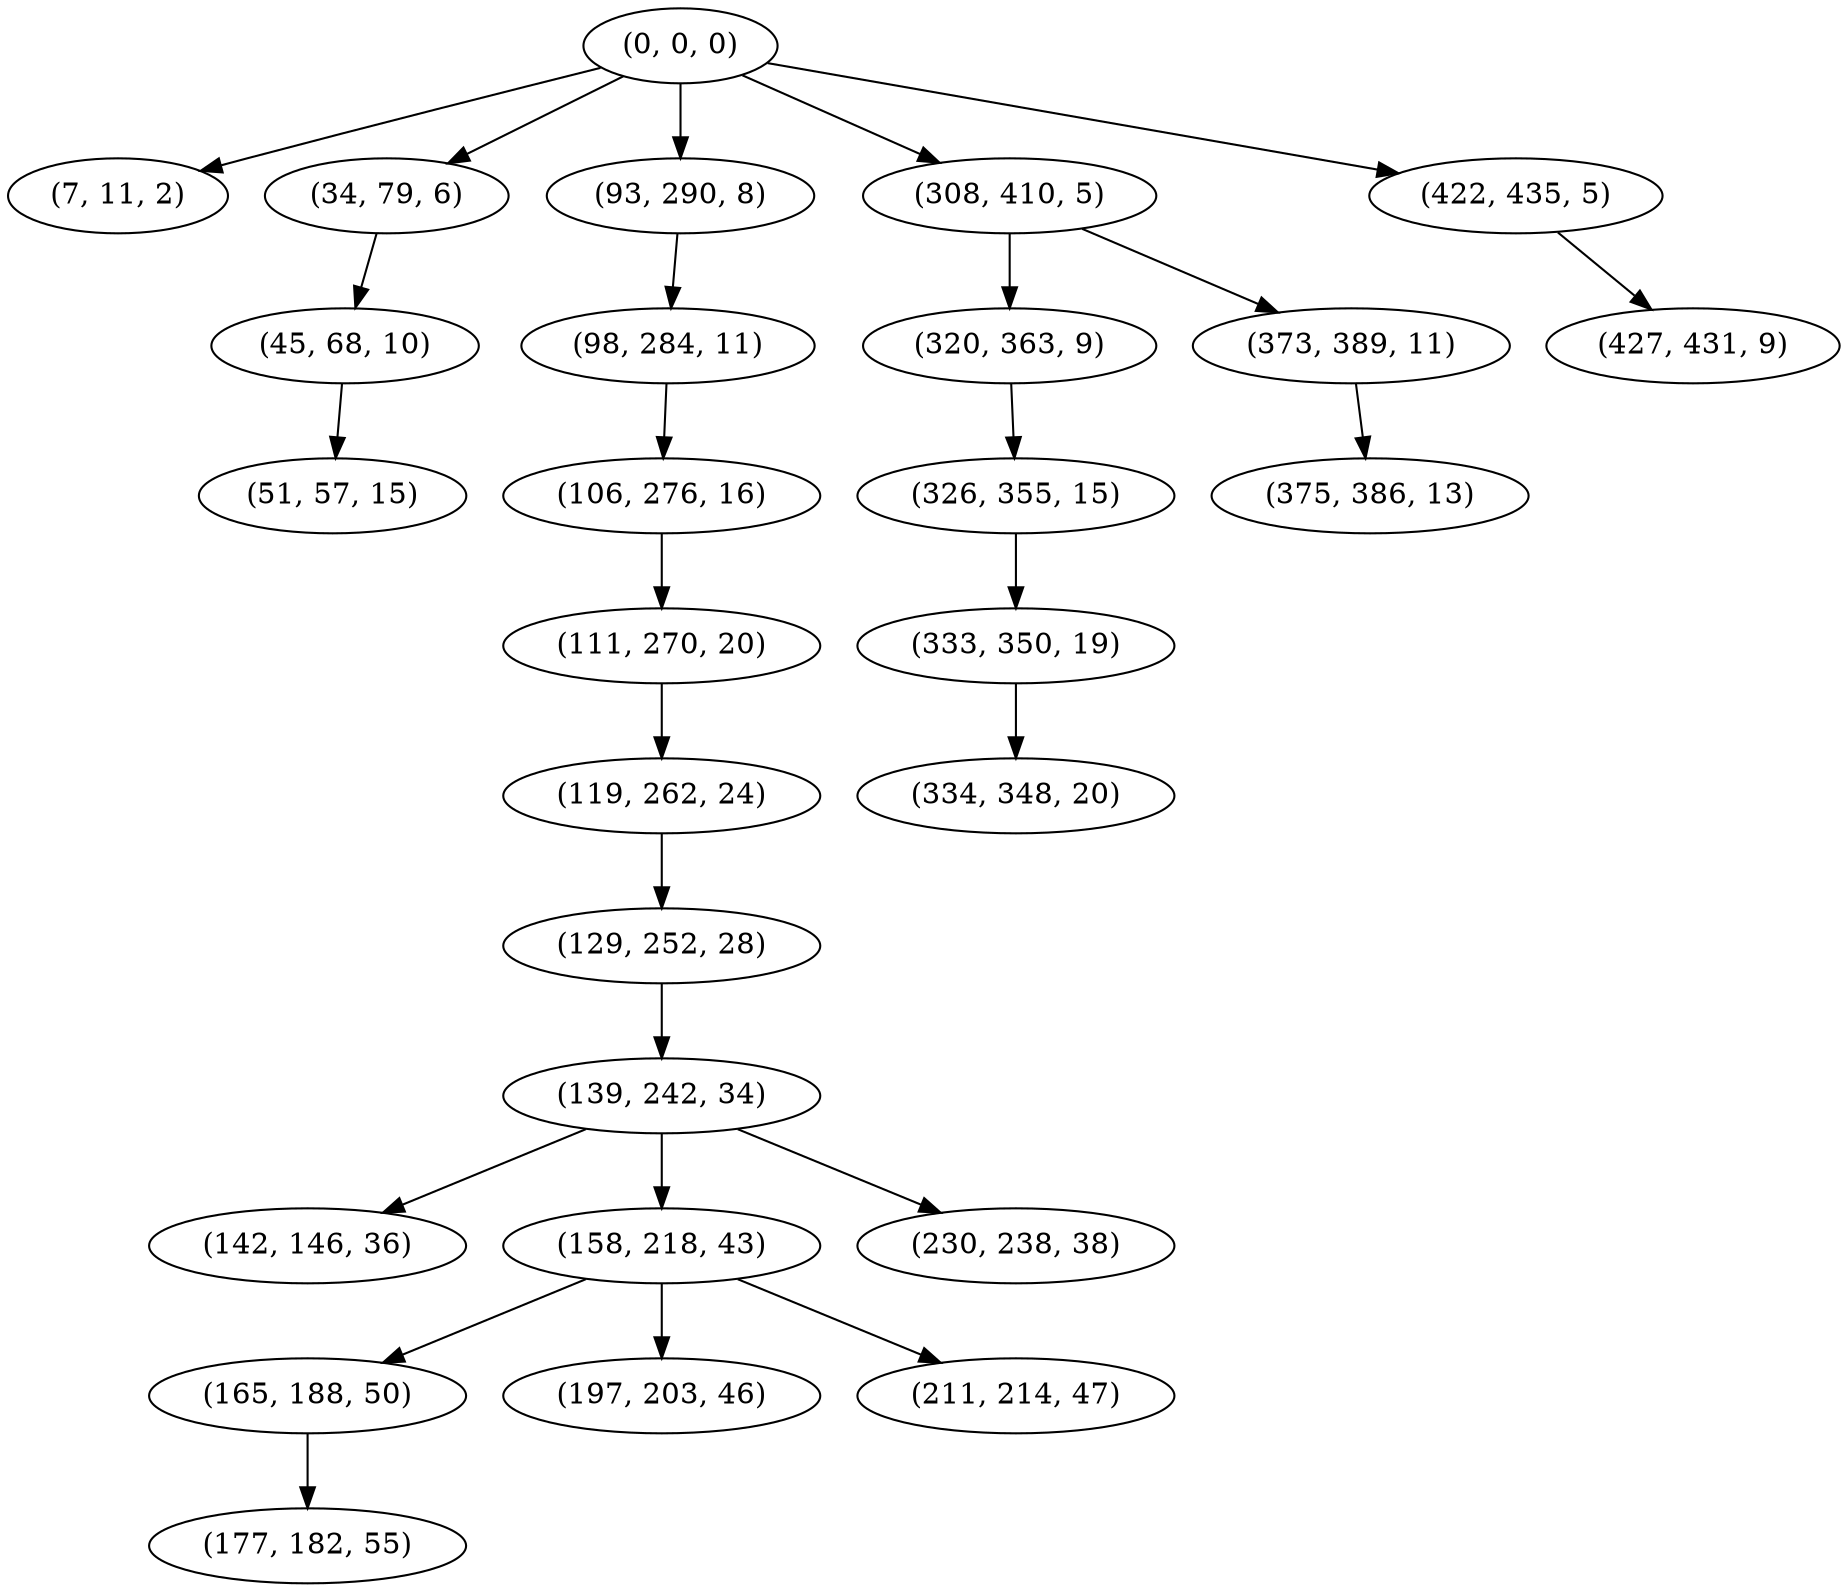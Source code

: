 digraph tree {
    "(0, 0, 0)";
    "(7, 11, 2)";
    "(34, 79, 6)";
    "(45, 68, 10)";
    "(51, 57, 15)";
    "(93, 290, 8)";
    "(98, 284, 11)";
    "(106, 276, 16)";
    "(111, 270, 20)";
    "(119, 262, 24)";
    "(129, 252, 28)";
    "(139, 242, 34)";
    "(142, 146, 36)";
    "(158, 218, 43)";
    "(165, 188, 50)";
    "(177, 182, 55)";
    "(197, 203, 46)";
    "(211, 214, 47)";
    "(230, 238, 38)";
    "(308, 410, 5)";
    "(320, 363, 9)";
    "(326, 355, 15)";
    "(333, 350, 19)";
    "(334, 348, 20)";
    "(373, 389, 11)";
    "(375, 386, 13)";
    "(422, 435, 5)";
    "(427, 431, 9)";
    "(0, 0, 0)" -> "(7, 11, 2)";
    "(0, 0, 0)" -> "(34, 79, 6)";
    "(0, 0, 0)" -> "(93, 290, 8)";
    "(0, 0, 0)" -> "(308, 410, 5)";
    "(0, 0, 0)" -> "(422, 435, 5)";
    "(34, 79, 6)" -> "(45, 68, 10)";
    "(45, 68, 10)" -> "(51, 57, 15)";
    "(93, 290, 8)" -> "(98, 284, 11)";
    "(98, 284, 11)" -> "(106, 276, 16)";
    "(106, 276, 16)" -> "(111, 270, 20)";
    "(111, 270, 20)" -> "(119, 262, 24)";
    "(119, 262, 24)" -> "(129, 252, 28)";
    "(129, 252, 28)" -> "(139, 242, 34)";
    "(139, 242, 34)" -> "(142, 146, 36)";
    "(139, 242, 34)" -> "(158, 218, 43)";
    "(139, 242, 34)" -> "(230, 238, 38)";
    "(158, 218, 43)" -> "(165, 188, 50)";
    "(158, 218, 43)" -> "(197, 203, 46)";
    "(158, 218, 43)" -> "(211, 214, 47)";
    "(165, 188, 50)" -> "(177, 182, 55)";
    "(308, 410, 5)" -> "(320, 363, 9)";
    "(308, 410, 5)" -> "(373, 389, 11)";
    "(320, 363, 9)" -> "(326, 355, 15)";
    "(326, 355, 15)" -> "(333, 350, 19)";
    "(333, 350, 19)" -> "(334, 348, 20)";
    "(373, 389, 11)" -> "(375, 386, 13)";
    "(422, 435, 5)" -> "(427, 431, 9)";
}

